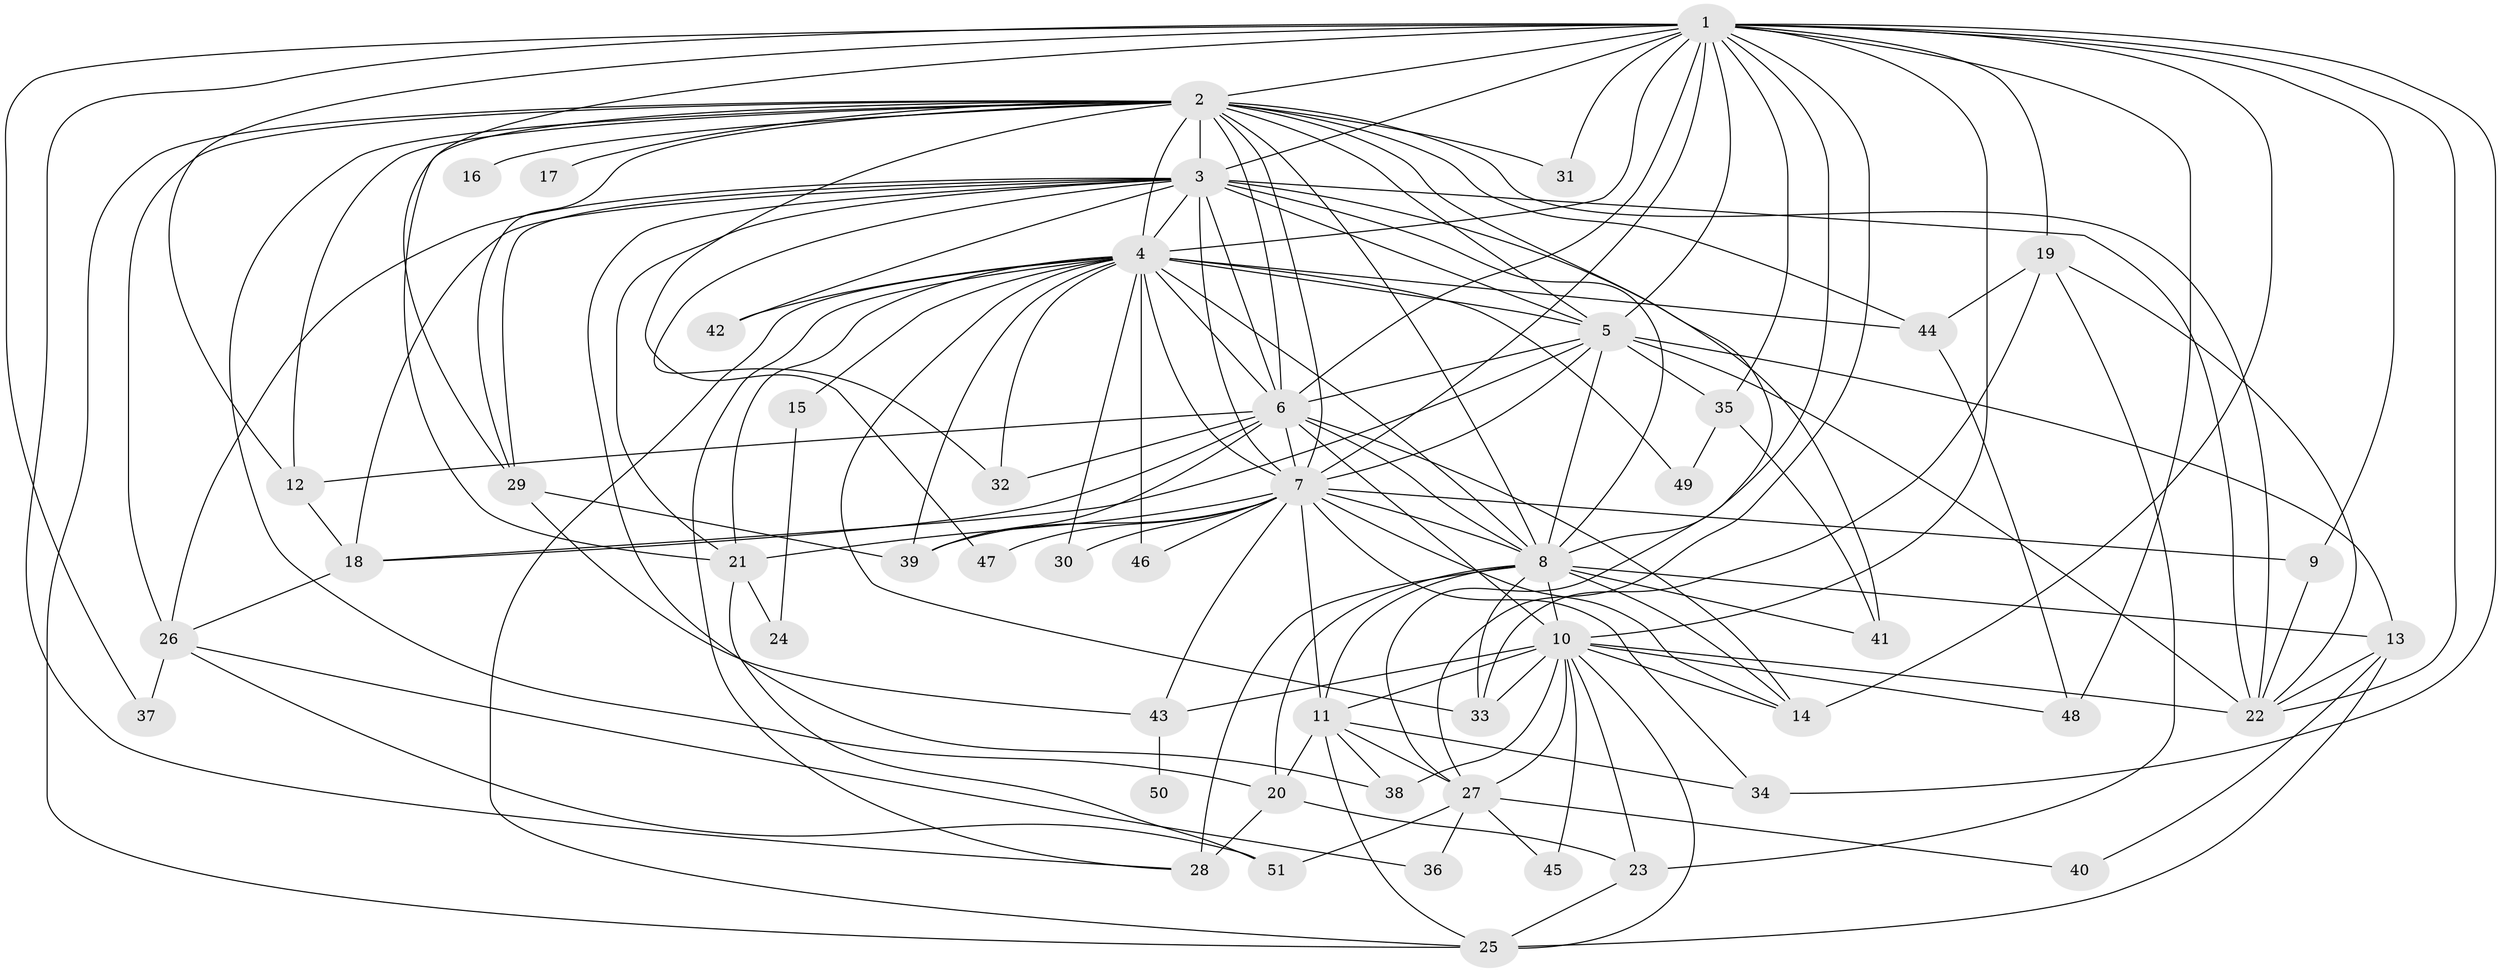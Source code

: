 // original degree distribution, {20: 0.007874015748031496, 18: 0.007874015748031496, 17: 0.007874015748031496, 23: 0.007874015748031496, 25: 0.007874015748031496, 19: 0.007874015748031496, 30: 0.007874015748031496, 21: 0.007874015748031496, 22: 0.007874015748031496, 27: 0.007874015748031496, 3: 0.1889763779527559, 2: 0.5275590551181102, 6: 0.023622047244094488, 4: 0.10236220472440945, 5: 0.047244094488188976, 7: 0.023622047244094488, 9: 0.007874015748031496}
// Generated by graph-tools (version 1.1) at 2025/49/03/04/25 22:49:47]
// undirected, 51 vertices, 149 edges
graph export_dot {
  node [color=gray90,style=filled];
  1;
  2;
  3;
  4;
  5;
  6;
  7;
  8;
  9;
  10;
  11;
  12;
  13;
  14;
  15;
  16;
  17;
  18;
  19;
  20;
  21;
  22;
  23;
  24;
  25;
  26;
  27;
  28;
  29;
  30;
  31;
  32;
  33;
  34;
  35;
  36;
  37;
  38;
  39;
  40;
  41;
  42;
  43;
  44;
  45;
  46;
  47;
  48;
  49;
  50;
  51;
  1 -- 2 [weight=3.0];
  1 -- 3 [weight=4.0];
  1 -- 4 [weight=3.0];
  1 -- 5 [weight=2.0];
  1 -- 6 [weight=2.0];
  1 -- 7 [weight=2.0];
  1 -- 8 [weight=3.0];
  1 -- 9 [weight=1.0];
  1 -- 10 [weight=3.0];
  1 -- 12 [weight=1.0];
  1 -- 14 [weight=1.0];
  1 -- 19 [weight=3.0];
  1 -- 22 [weight=1.0];
  1 -- 27 [weight=1.0];
  1 -- 28 [weight=1.0];
  1 -- 29 [weight=2.0];
  1 -- 31 [weight=2.0];
  1 -- 34 [weight=1.0];
  1 -- 35 [weight=2.0];
  1 -- 37 [weight=2.0];
  1 -- 48 [weight=2.0];
  2 -- 3 [weight=4.0];
  2 -- 4 [weight=2.0];
  2 -- 5 [weight=6.0];
  2 -- 6 [weight=1.0];
  2 -- 7 [weight=1.0];
  2 -- 8 [weight=1.0];
  2 -- 12 [weight=1.0];
  2 -- 16 [weight=1.0];
  2 -- 17 [weight=2.0];
  2 -- 20 [weight=1.0];
  2 -- 21 [weight=1.0];
  2 -- 22 [weight=1.0];
  2 -- 25 [weight=1.0];
  2 -- 26 [weight=2.0];
  2 -- 27 [weight=1.0];
  2 -- 29 [weight=1.0];
  2 -- 31 [weight=1.0];
  2 -- 44 [weight=1.0];
  2 -- 47 [weight=1.0];
  3 -- 4 [weight=3.0];
  3 -- 5 [weight=3.0];
  3 -- 6 [weight=3.0];
  3 -- 7 [weight=3.0];
  3 -- 8 [weight=2.0];
  3 -- 18 [weight=2.0];
  3 -- 21 [weight=3.0];
  3 -- 22 [weight=1.0];
  3 -- 26 [weight=1.0];
  3 -- 29 [weight=1.0];
  3 -- 32 [weight=2.0];
  3 -- 38 [weight=2.0];
  3 -- 41 [weight=1.0];
  3 -- 42 [weight=1.0];
  4 -- 5 [weight=1.0];
  4 -- 6 [weight=1.0];
  4 -- 7 [weight=1.0];
  4 -- 8 [weight=1.0];
  4 -- 15 [weight=1.0];
  4 -- 21 [weight=1.0];
  4 -- 25 [weight=1.0];
  4 -- 28 [weight=1.0];
  4 -- 30 [weight=1.0];
  4 -- 32 [weight=2.0];
  4 -- 33 [weight=1.0];
  4 -- 39 [weight=1.0];
  4 -- 42 [weight=1.0];
  4 -- 44 [weight=1.0];
  4 -- 46 [weight=1.0];
  4 -- 49 [weight=1.0];
  5 -- 6 [weight=1.0];
  5 -- 7 [weight=1.0];
  5 -- 8 [weight=1.0];
  5 -- 13 [weight=1.0];
  5 -- 18 [weight=1.0];
  5 -- 22 [weight=1.0];
  5 -- 35 [weight=1.0];
  6 -- 7 [weight=1.0];
  6 -- 8 [weight=1.0];
  6 -- 10 [weight=13.0];
  6 -- 12 [weight=1.0];
  6 -- 14 [weight=1.0];
  6 -- 18 [weight=1.0];
  6 -- 32 [weight=1.0];
  6 -- 39 [weight=2.0];
  7 -- 8 [weight=1.0];
  7 -- 9 [weight=1.0];
  7 -- 11 [weight=2.0];
  7 -- 14 [weight=1.0];
  7 -- 21 [weight=1.0];
  7 -- 30 [weight=1.0];
  7 -- 34 [weight=1.0];
  7 -- 39 [weight=1.0];
  7 -- 43 [weight=1.0];
  7 -- 46 [weight=1.0];
  7 -- 47 [weight=1.0];
  8 -- 10 [weight=1.0];
  8 -- 11 [weight=2.0];
  8 -- 13 [weight=1.0];
  8 -- 14 [weight=1.0];
  8 -- 20 [weight=1.0];
  8 -- 28 [weight=4.0];
  8 -- 33 [weight=1.0];
  8 -- 41 [weight=1.0];
  9 -- 22 [weight=1.0];
  10 -- 11 [weight=3.0];
  10 -- 14 [weight=1.0];
  10 -- 22 [weight=2.0];
  10 -- 23 [weight=1.0];
  10 -- 25 [weight=1.0];
  10 -- 27 [weight=1.0];
  10 -- 33 [weight=2.0];
  10 -- 38 [weight=1.0];
  10 -- 43 [weight=1.0];
  10 -- 45 [weight=1.0];
  10 -- 48 [weight=1.0];
  11 -- 20 [weight=1.0];
  11 -- 25 [weight=1.0];
  11 -- 27 [weight=1.0];
  11 -- 34 [weight=2.0];
  11 -- 38 [weight=1.0];
  12 -- 18 [weight=1.0];
  13 -- 22 [weight=1.0];
  13 -- 25 [weight=1.0];
  13 -- 40 [weight=1.0];
  15 -- 24 [weight=1.0];
  18 -- 26 [weight=1.0];
  19 -- 22 [weight=1.0];
  19 -- 23 [weight=1.0];
  19 -- 33 [weight=1.0];
  19 -- 44 [weight=1.0];
  20 -- 23 [weight=1.0];
  20 -- 28 [weight=1.0];
  21 -- 24 [weight=1.0];
  21 -- 51 [weight=1.0];
  23 -- 25 [weight=1.0];
  26 -- 36 [weight=1.0];
  26 -- 37 [weight=1.0];
  26 -- 51 [weight=1.0];
  27 -- 36 [weight=1.0];
  27 -- 40 [weight=1.0];
  27 -- 45 [weight=1.0];
  27 -- 51 [weight=1.0];
  29 -- 39 [weight=4.0];
  29 -- 43 [weight=1.0];
  35 -- 41 [weight=1.0];
  35 -- 49 [weight=1.0];
  43 -- 50 [weight=1.0];
  44 -- 48 [weight=1.0];
}
